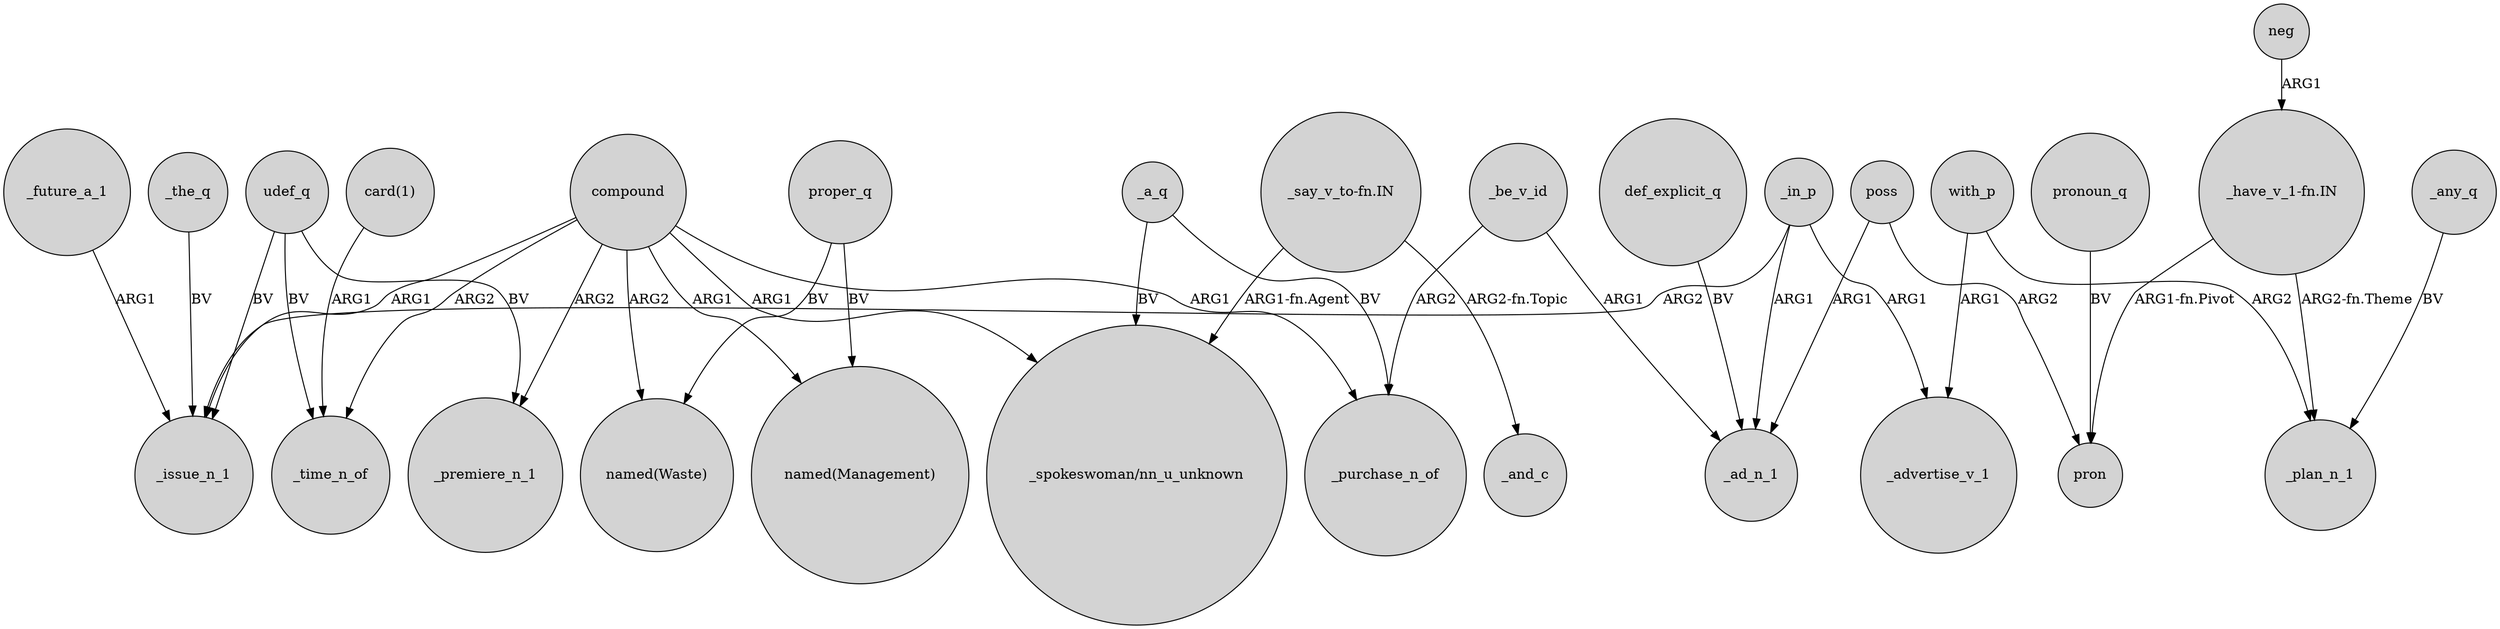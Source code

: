 digraph {
	node [shape=circle style=filled]
	"_have_v_1-fn.IN" -> _plan_n_1 [label="ARG2-fn.Theme"]
	with_p -> _advertise_v_1 [label=ARG1]
	udef_q -> _premiere_n_1 [label=BV]
	poss -> pron [label=ARG2]
	with_p -> _plan_n_1 [label=ARG2]
	proper_q -> "named(Waste)" [label=BV]
	neg -> "_have_v_1-fn.IN" [label=ARG1]
	_future_a_1 -> _issue_n_1 [label=ARG1]
	_a_q -> "_spokeswoman/nn_u_unknown" [label=BV]
	compound -> _purchase_n_of [label=ARG1]
	_in_p -> _ad_n_1 [label=ARG1]
	_in_p -> _issue_n_1 [label=ARG2]
	"card(1)" -> _time_n_of [label=ARG1]
	_any_q -> _plan_n_1 [label=BV]
	def_explicit_q -> _ad_n_1 [label=BV]
	_the_q -> _issue_n_1 [label=BV]
	"_have_v_1-fn.IN" -> pron [label="ARG1-fn.Pivot"]
	_be_v_id -> _ad_n_1 [label=ARG1]
	_a_q -> _purchase_n_of [label=BV]
	compound -> "named(Waste)" [label=ARG2]
	compound -> _premiere_n_1 [label=ARG2]
	pronoun_q -> pron [label=BV]
	udef_q -> _time_n_of [label=BV]
	"_say_v_to-fn.IN" -> _and_c [label="ARG2-fn.Topic"]
	"_say_v_to-fn.IN" -> "_spokeswoman/nn_u_unknown" [label="ARG1-fn.Agent"]
	compound -> _time_n_of [label=ARG2]
	compound -> "_spokeswoman/nn_u_unknown" [label=ARG1]
	udef_q -> _issue_n_1 [label=BV]
	compound -> _issue_n_1 [label=ARG1]
	compound -> "named(Management)" [label=ARG1]
	_in_p -> _advertise_v_1 [label=ARG1]
	poss -> _ad_n_1 [label=ARG1]
	_be_v_id -> _purchase_n_of [label=ARG2]
	proper_q -> "named(Management)" [label=BV]
}
